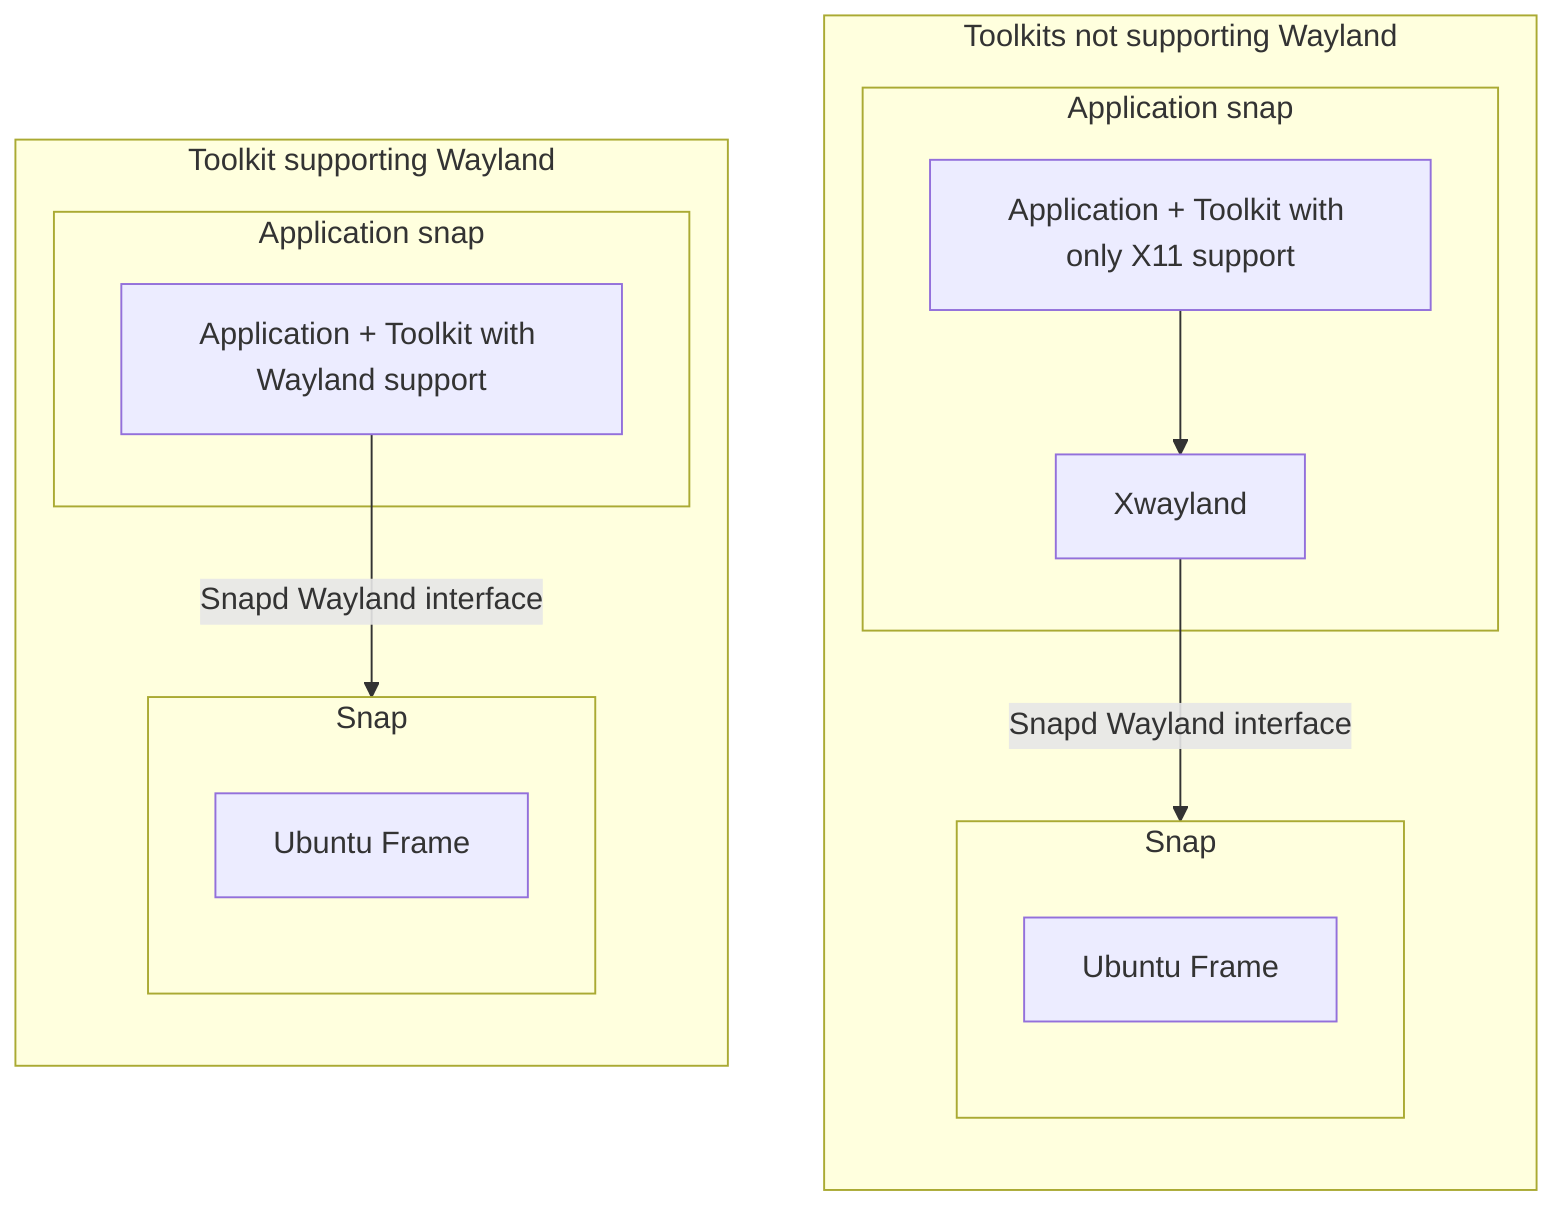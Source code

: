 graph BT

    subgraph toolkit_without_wayland [Toolkits&nbsp;not&nbsp;supporting&nbsp;Wayland]
        direction TB

        subgraph UF2 [Snap]
            direction TB
            D2[Ubuntu Frame]
        end

        subgraph ApplicationSnap2 [Application snap]
            direction TB
            A2[Application + Toolkit with only X11 support]
            A2 --> C2[Xwayland]
        end

    end
    subgraph toolkit_with_wayland [Toolkit supporting Wayland]
        direction TB

        subgraph UF1 [Snap]
            direction TB
            D1[Ubuntu Frame]
        end

        subgraph ApplicationSnap1 [Application snap]
            direction TB
            A1[Application + Toolkit with Wayland support]
        end
    end



    A1 --> |Snapd Wayland interface|UF1
    C2 --> |Snapd Wayland interface|UF2